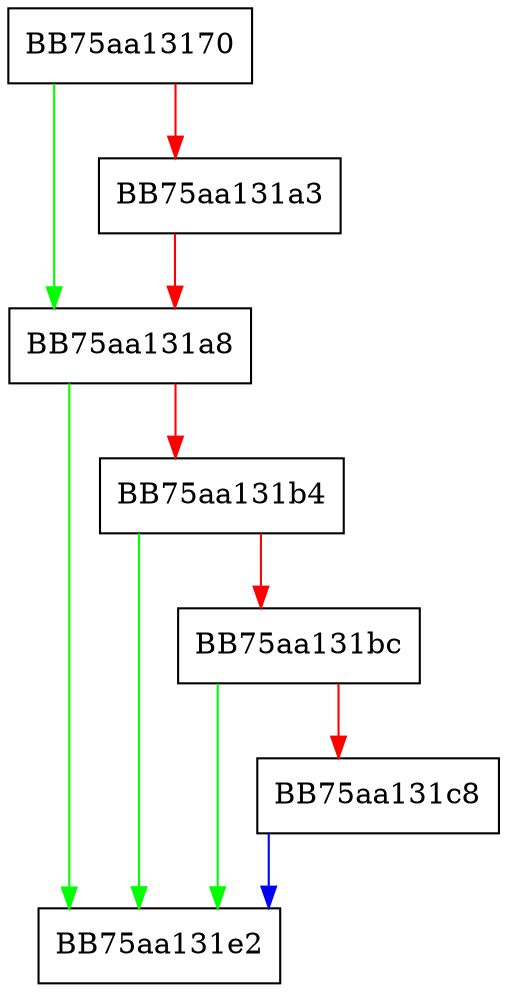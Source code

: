 digraph RpfAPI_set_DTBranch {
  node [shape="box"];
  graph [splines=ortho];
  BB75aa13170 -> BB75aa131a8 [color="green"];
  BB75aa13170 -> BB75aa131a3 [color="red"];
  BB75aa131a3 -> BB75aa131a8 [color="red"];
  BB75aa131a8 -> BB75aa131e2 [color="green"];
  BB75aa131a8 -> BB75aa131b4 [color="red"];
  BB75aa131b4 -> BB75aa131e2 [color="green"];
  BB75aa131b4 -> BB75aa131bc [color="red"];
  BB75aa131bc -> BB75aa131e2 [color="green"];
  BB75aa131bc -> BB75aa131c8 [color="red"];
  BB75aa131c8 -> BB75aa131e2 [color="blue"];
}